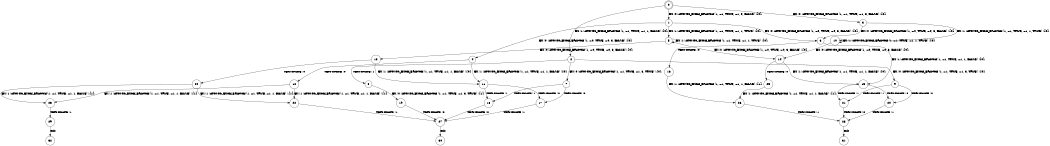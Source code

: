 digraph BCG {
size = "7, 10.5";
center = TRUE;
node [shape = circle];
0 [peripheries = 2];
0 -> 1 [label = "EX !0 !ATOMIC_EXCH_BRANCH (1, +1, TRUE, +1, 3, FALSE) !{0}"];
0 -> 2 [label = "EX !1 !ATOMIC_EXCH_BRANCH (1, +1, TRUE, +1, 1, FALSE) !{0}"];
0 -> 3 [label = "EX !0 !ATOMIC_EXCH_BRANCH (1, +1, TRUE, +1, 3, FALSE) !{0}"];
1 -> 4 [label = "EX !0 !ATOMIC_EXCH_BRANCH (1, +0, TRUE, +0, 3, FALSE) !{0}"];
1 -> 5 [label = "EX !1 !ATOMIC_EXCH_BRANCH (1, +1, TRUE, +1, 1, TRUE) !{0}"];
1 -> 6 [label = "EX !0 !ATOMIC_EXCH_BRANCH (1, +0, TRUE, +0, 3, FALSE) !{0}"];
2 -> 7 [label = "EX !0 !ATOMIC_EXCH_BRANCH (1, +1, TRUE, +1, 3, TRUE) !{0}"];
2 -> 8 [label = "TERMINATE !1"];
2 -> 9 [label = "EX !0 !ATOMIC_EXCH_BRANCH (1, +1, TRUE, +1, 3, TRUE) !{0}"];
3 -> 10 [label = "EX !1 !ATOMIC_EXCH_BRANCH (1, +1, TRUE, +1, 1, TRUE) !{0}"];
3 -> 6 [label = "EX !0 !ATOMIC_EXCH_BRANCH (1, +0, TRUE, +0, 3, FALSE) !{0}"];
4 -> 11 [label = "EX !1 !ATOMIC_EXCH_BRANCH (1, +1, TRUE, +1, 1, FALSE) !{0}"];
4 -> 12 [label = "TERMINATE !0"];
5 -> 13 [label = "EX !0 !ATOMIC_EXCH_BRANCH (1, +0, TRUE, +0, 3, FALSE) !{0}"];
5 -> 5 [label = "EX !1 !ATOMIC_EXCH_BRANCH (1, +1, TRUE, +1, 1, TRUE) !{0}"];
5 -> 14 [label = "EX !0 !ATOMIC_EXCH_BRANCH (1, +0, TRUE, +0, 3, FALSE) !{0}"];
6 -> 15 [label = "EX !1 !ATOMIC_EXCH_BRANCH (1, +1, TRUE, +1, 1, FALSE) !{0}"];
6 -> 16 [label = "TERMINATE !0"];
7 -> 17 [label = "TERMINATE !0"];
7 -> 18 [label = "TERMINATE !1"];
8 -> 19 [label = "EX !0 !ATOMIC_EXCH_BRANCH (1, +1, TRUE, +1, 3, TRUE) !{1}"];
9 -> 20 [label = "TERMINATE !0"];
9 -> 21 [label = "TERMINATE !1"];
10 -> 10 [label = "EX !1 !ATOMIC_EXCH_BRANCH (1, +1, TRUE, +1, 1, TRUE) !{0}"];
10 -> 14 [label = "EX !0 !ATOMIC_EXCH_BRANCH (1, +0, TRUE, +0, 3, FALSE) !{0}"];
11 -> 17 [label = "TERMINATE !0"];
11 -> 18 [label = "TERMINATE !1"];
12 -> 22 [label = "EX !1 !ATOMIC_EXCH_BRANCH (1, +1, TRUE, +1, 1, FALSE) !{1}"];
12 -> 23 [label = "EX !1 !ATOMIC_EXCH_BRANCH (1, +1, TRUE, +1, 1, FALSE) !{1}"];
13 -> 11 [label = "EX !1 !ATOMIC_EXCH_BRANCH (1, +1, TRUE, +1, 1, FALSE) !{0}"];
13 -> 24 [label = "TERMINATE !0"];
14 -> 15 [label = "EX !1 !ATOMIC_EXCH_BRANCH (1, +1, TRUE, +1, 1, FALSE) !{0}"];
14 -> 25 [label = "TERMINATE !0"];
15 -> 20 [label = "TERMINATE !0"];
15 -> 21 [label = "TERMINATE !1"];
16 -> 26 [label = "EX !1 !ATOMIC_EXCH_BRANCH (1, +1, TRUE, +1, 1, FALSE) !{1}"];
17 -> 27 [label = "TERMINATE !1"];
18 -> 27 [label = "TERMINATE !0"];
19 -> 27 [label = "TERMINATE !0"];
20 -> 28 [label = "TERMINATE !1"];
21 -> 28 [label = "TERMINATE !0"];
22 -> 27 [label = "TERMINATE !1"];
23 -> 29 [label = "TERMINATE !1"];
24 -> 22 [label = "EX !1 !ATOMIC_EXCH_BRANCH (1, +1, TRUE, +1, 1, FALSE) !{1}"];
24 -> 23 [label = "EX !1 !ATOMIC_EXCH_BRANCH (1, +1, TRUE, +1, 1, FALSE) !{1}"];
25 -> 26 [label = "EX !1 !ATOMIC_EXCH_BRANCH (1, +1, TRUE, +1, 1, FALSE) !{1}"];
26 -> 28 [label = "TERMINATE !1"];
27 -> 30 [label = "exit"];
28 -> 31 [label = "exit"];
29 -> 32 [label = "exit"];
}
